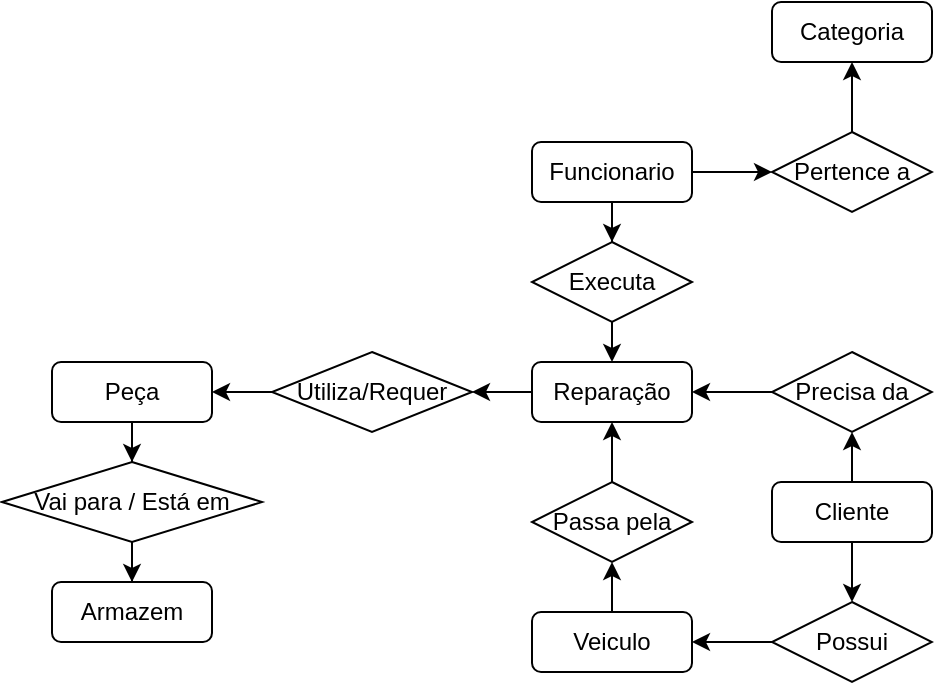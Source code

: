 <mxfile version="26.0.16">
  <diagram id="C5RBs43oDa-KdzZeNtuy" name="Page-1">
    <mxGraphModel dx="819" dy="449" grid="1" gridSize="10" guides="1" tooltips="1" connect="1" arrows="1" fold="1" page="1" pageScale="1" pageWidth="827" pageHeight="1169" math="0" shadow="0">
      <root>
        <mxCell id="WIyWlLk6GJQsqaUBKTNV-0" />
        <mxCell id="WIyWlLk6GJQsqaUBKTNV-1" parent="WIyWlLk6GJQsqaUBKTNV-0" />
        <mxCell id="yfM2cDhzTP5cQqbgphnX-64" value="" style="edgeStyle=orthogonalEdgeStyle;rounded=0;orthogonalLoop=1;jettySize=auto;html=1;" parent="WIyWlLk6GJQsqaUBKTNV-1" source="yfM2cDhzTP5cQqbgphnX-41" target="yfM2cDhzTP5cQqbgphnX-58" edge="1">
          <mxGeometry relative="1" as="geometry" />
        </mxCell>
        <mxCell id="yfM2cDhzTP5cQqbgphnX-41" value="Possui" style="rhombus;whiteSpace=wrap;html=1;" parent="WIyWlLk6GJQsqaUBKTNV-1" vertex="1">
          <mxGeometry x="680" y="320" width="80" height="40" as="geometry" />
        </mxCell>
        <mxCell id="yfM2cDhzTP5cQqbgphnX-80" value="" style="edgeStyle=orthogonalEdgeStyle;rounded=0;orthogonalLoop=1;jettySize=auto;html=1;" parent="WIyWlLk6GJQsqaUBKTNV-1" source="yfM2cDhzTP5cQqbgphnX-53" target="yfM2cDhzTP5cQqbgphnX-67" edge="1">
          <mxGeometry relative="1" as="geometry" />
        </mxCell>
        <mxCell id="yfM2cDhzTP5cQqbgphnX-53" value="Reparação" style="rounded=1;whiteSpace=wrap;html=1;" parent="WIyWlLk6GJQsqaUBKTNV-1" vertex="1">
          <mxGeometry x="560" y="200" width="80" height="30" as="geometry" />
        </mxCell>
        <mxCell id="yfM2cDhzTP5cQqbgphnX-54" value="Armazem" style="rounded=1;whiteSpace=wrap;html=1;" parent="WIyWlLk6GJQsqaUBKTNV-1" vertex="1">
          <mxGeometry x="320" y="310" width="80" height="30" as="geometry" />
        </mxCell>
        <mxCell id="yfM2cDhzTP5cQqbgphnX-76" value="" style="edgeStyle=orthogonalEdgeStyle;rounded=0;orthogonalLoop=1;jettySize=auto;html=1;" parent="WIyWlLk6GJQsqaUBKTNV-1" source="yfM2cDhzTP5cQqbgphnX-56" target="yfM2cDhzTP5cQqbgphnX-66" edge="1">
          <mxGeometry relative="1" as="geometry" />
        </mxCell>
        <mxCell id="yfM2cDhzTP5cQqbgphnX-78" value="" style="edgeStyle=orthogonalEdgeStyle;rounded=0;orthogonalLoop=1;jettySize=auto;html=1;" parent="WIyWlLk6GJQsqaUBKTNV-1" source="yfM2cDhzTP5cQqbgphnX-56" target="yfM2cDhzTP5cQqbgphnX-68" edge="1">
          <mxGeometry relative="1" as="geometry" />
        </mxCell>
        <mxCell id="yfM2cDhzTP5cQqbgphnX-56" value="Funcionario" style="rounded=1;whiteSpace=wrap;html=1;" parent="WIyWlLk6GJQsqaUBKTNV-1" vertex="1">
          <mxGeometry x="560" y="90" width="80" height="30" as="geometry" />
        </mxCell>
        <mxCell id="yfM2cDhzTP5cQqbgphnX-57" value="Categoria" style="rounded=1;whiteSpace=wrap;html=1;" parent="WIyWlLk6GJQsqaUBKTNV-1" vertex="1">
          <mxGeometry x="680" y="20" width="80" height="30" as="geometry" />
        </mxCell>
        <mxCell id="yfM2cDhzTP5cQqbgphnX-70" value="" style="edgeStyle=orthogonalEdgeStyle;rounded=0;orthogonalLoop=1;jettySize=auto;html=1;" parent="WIyWlLk6GJQsqaUBKTNV-1" source="yfM2cDhzTP5cQqbgphnX-58" target="yfM2cDhzTP5cQqbgphnX-69" edge="1">
          <mxGeometry relative="1" as="geometry" />
        </mxCell>
        <mxCell id="yfM2cDhzTP5cQqbgphnX-58" value="Veiculo" style="rounded=1;whiteSpace=wrap;html=1;" parent="WIyWlLk6GJQsqaUBKTNV-1" vertex="1">
          <mxGeometry x="560" y="325" width="80" height="30" as="geometry" />
        </mxCell>
        <mxCell id="yfM2cDhzTP5cQqbgphnX-88" value="" style="edgeStyle=orthogonalEdgeStyle;rounded=0;orthogonalLoop=1;jettySize=auto;html=1;" parent="WIyWlLk6GJQsqaUBKTNV-1" source="yfM2cDhzTP5cQqbgphnX-59" target="yfM2cDhzTP5cQqbgphnX-86" edge="1">
          <mxGeometry relative="1" as="geometry" />
        </mxCell>
        <mxCell id="yfM2cDhzTP5cQqbgphnX-59" value="Peça" style="rounded=1;whiteSpace=wrap;html=1;" parent="WIyWlLk6GJQsqaUBKTNV-1" vertex="1">
          <mxGeometry x="320" y="200" width="80" height="30" as="geometry" />
        </mxCell>
        <mxCell id="yfM2cDhzTP5cQqbgphnX-82" value="" style="edgeStyle=orthogonalEdgeStyle;rounded=0;orthogonalLoop=1;jettySize=auto;html=1;" parent="WIyWlLk6GJQsqaUBKTNV-1" source="yfM2cDhzTP5cQqbgphnX-61" target="yfM2cDhzTP5cQqbgphnX-41" edge="1">
          <mxGeometry relative="1" as="geometry" />
        </mxCell>
        <mxCell id="yfM2cDhzTP5cQqbgphnX-83" value="" style="edgeStyle=orthogonalEdgeStyle;rounded=0;orthogonalLoop=1;jettySize=auto;html=1;" parent="WIyWlLk6GJQsqaUBKTNV-1" source="yfM2cDhzTP5cQqbgphnX-61" target="yfM2cDhzTP5cQqbgphnX-65" edge="1">
          <mxGeometry relative="1" as="geometry" />
        </mxCell>
        <mxCell id="yfM2cDhzTP5cQqbgphnX-61" value="Cliente" style="rounded=1;whiteSpace=wrap;html=1;" parent="WIyWlLk6GJQsqaUBKTNV-1" vertex="1">
          <mxGeometry x="680" y="260" width="80" height="30" as="geometry" />
        </mxCell>
        <mxCell id="yfM2cDhzTP5cQqbgphnX-85" style="edgeStyle=orthogonalEdgeStyle;rounded=0;orthogonalLoop=1;jettySize=auto;html=1;entryX=1;entryY=0.5;entryDx=0;entryDy=0;" parent="WIyWlLk6GJQsqaUBKTNV-1" source="yfM2cDhzTP5cQqbgphnX-65" target="yfM2cDhzTP5cQqbgphnX-53" edge="1">
          <mxGeometry relative="1" as="geometry" />
        </mxCell>
        <mxCell id="yfM2cDhzTP5cQqbgphnX-65" value="Precisa da" style="rhombus;whiteSpace=wrap;html=1;" parent="WIyWlLk6GJQsqaUBKTNV-1" vertex="1">
          <mxGeometry x="680" y="195" width="80" height="40" as="geometry" />
        </mxCell>
        <mxCell id="yfM2cDhzTP5cQqbgphnX-75" style="edgeStyle=orthogonalEdgeStyle;rounded=0;orthogonalLoop=1;jettySize=auto;html=1;exitX=0.5;exitY=1;exitDx=0;exitDy=0;entryX=0.5;entryY=0;entryDx=0;entryDy=0;" parent="WIyWlLk6GJQsqaUBKTNV-1" source="yfM2cDhzTP5cQqbgphnX-66" target="yfM2cDhzTP5cQqbgphnX-53" edge="1">
          <mxGeometry relative="1" as="geometry" />
        </mxCell>
        <mxCell id="yfM2cDhzTP5cQqbgphnX-66" value="Executa" style="rhombus;whiteSpace=wrap;html=1;" parent="WIyWlLk6GJQsqaUBKTNV-1" vertex="1">
          <mxGeometry x="560" y="140" width="80" height="40" as="geometry" />
        </mxCell>
        <mxCell id="hpJzTIlRHdGFdYxl6FTA-4" style="edgeStyle=orthogonalEdgeStyle;rounded=0;orthogonalLoop=1;jettySize=auto;html=1;entryX=1;entryY=0.5;entryDx=0;entryDy=0;" edge="1" parent="WIyWlLk6GJQsqaUBKTNV-1" source="yfM2cDhzTP5cQqbgphnX-67" target="yfM2cDhzTP5cQqbgphnX-59">
          <mxGeometry relative="1" as="geometry" />
        </mxCell>
        <mxCell id="yfM2cDhzTP5cQqbgphnX-67" value="Utiliza/Requer" style="rhombus;whiteSpace=wrap;html=1;" parent="WIyWlLk6GJQsqaUBKTNV-1" vertex="1">
          <mxGeometry x="430" y="195" width="100" height="40" as="geometry" />
        </mxCell>
        <mxCell id="yfM2cDhzTP5cQqbgphnX-79" value="" style="edgeStyle=orthogonalEdgeStyle;rounded=0;orthogonalLoop=1;jettySize=auto;html=1;" parent="WIyWlLk6GJQsqaUBKTNV-1" source="yfM2cDhzTP5cQqbgphnX-68" target="yfM2cDhzTP5cQqbgphnX-57" edge="1">
          <mxGeometry relative="1" as="geometry" />
        </mxCell>
        <mxCell id="yfM2cDhzTP5cQqbgphnX-68" value="Pertence a" style="rhombus;whiteSpace=wrap;html=1;" parent="WIyWlLk6GJQsqaUBKTNV-1" vertex="1">
          <mxGeometry x="680" y="85" width="80" height="40" as="geometry" />
        </mxCell>
        <mxCell id="yfM2cDhzTP5cQqbgphnX-71" value="" style="edgeStyle=orthogonalEdgeStyle;rounded=0;orthogonalLoop=1;jettySize=auto;html=1;" parent="WIyWlLk6GJQsqaUBKTNV-1" source="yfM2cDhzTP5cQqbgphnX-69" target="yfM2cDhzTP5cQqbgphnX-53" edge="1">
          <mxGeometry relative="1" as="geometry" />
        </mxCell>
        <mxCell id="yfM2cDhzTP5cQqbgphnX-69" value="Passa pela" style="rhombus;whiteSpace=wrap;html=1;" parent="WIyWlLk6GJQsqaUBKTNV-1" vertex="1">
          <mxGeometry x="560" y="260" width="80" height="40" as="geometry" />
        </mxCell>
        <mxCell id="yfM2cDhzTP5cQqbgphnX-87" value="" style="edgeStyle=orthogonalEdgeStyle;rounded=0;orthogonalLoop=1;jettySize=auto;html=1;" parent="WIyWlLk6GJQsqaUBKTNV-1" source="yfM2cDhzTP5cQqbgphnX-86" target="yfM2cDhzTP5cQqbgphnX-54" edge="1">
          <mxGeometry relative="1" as="geometry" />
        </mxCell>
        <mxCell id="yfM2cDhzTP5cQqbgphnX-86" value="Vai para / Está em" style="rhombus;whiteSpace=wrap;html=1;" parent="WIyWlLk6GJQsqaUBKTNV-1" vertex="1">
          <mxGeometry x="295" y="250" width="130" height="40" as="geometry" />
        </mxCell>
      </root>
    </mxGraphModel>
  </diagram>
</mxfile>
